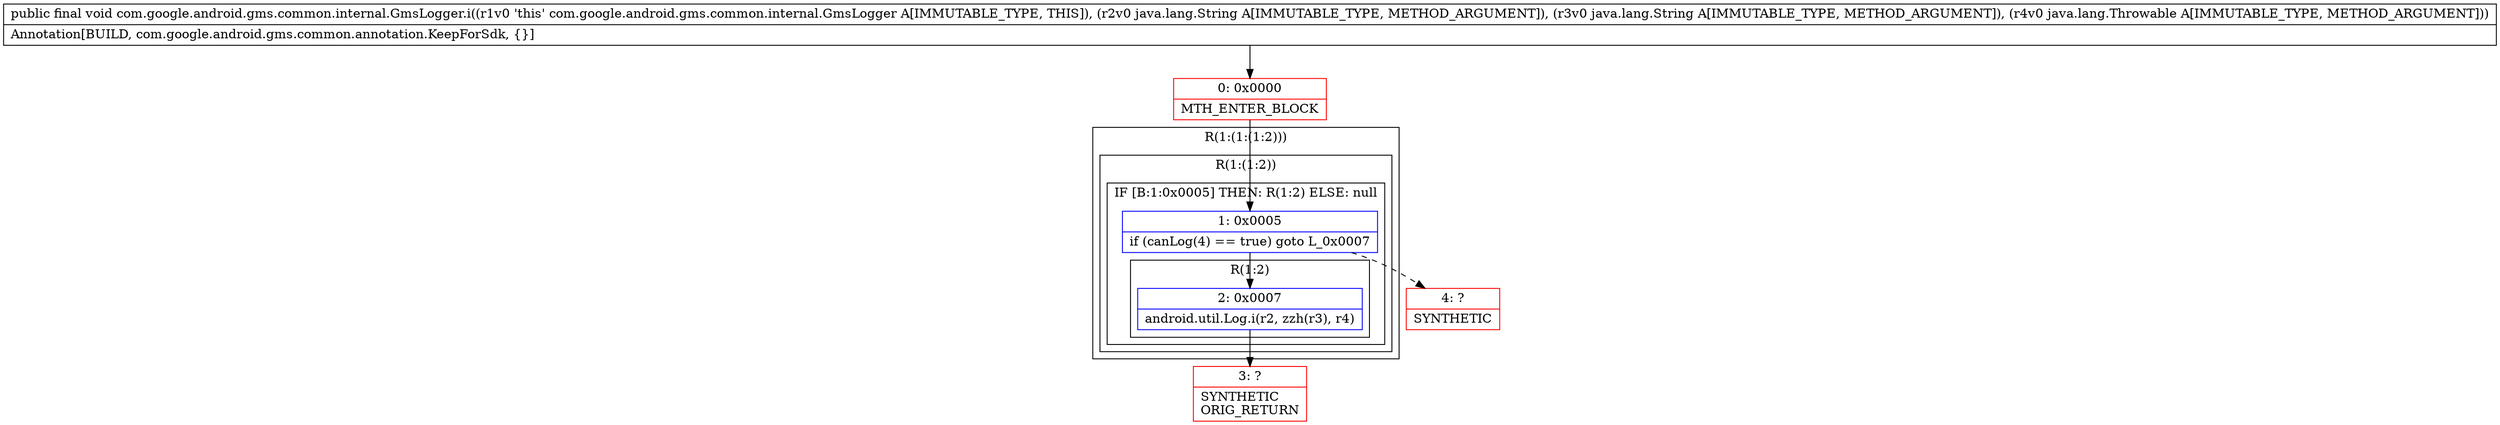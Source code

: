 digraph "CFG forcom.google.android.gms.common.internal.GmsLogger.i(Ljava\/lang\/String;Ljava\/lang\/String;Ljava\/lang\/Throwable;)V" {
subgraph cluster_Region_1512657016 {
label = "R(1:(1:(1:2)))";
node [shape=record,color=blue];
subgraph cluster_Region_1262421992 {
label = "R(1:(1:2))";
node [shape=record,color=blue];
subgraph cluster_IfRegion_835937967 {
label = "IF [B:1:0x0005] THEN: R(1:2) ELSE: null";
node [shape=record,color=blue];
Node_1 [shape=record,label="{1\:\ 0x0005|if (canLog(4) == true) goto L_0x0007\l}"];
subgraph cluster_Region_131252614 {
label = "R(1:2)";
node [shape=record,color=blue];
Node_2 [shape=record,label="{2\:\ 0x0007|android.util.Log.i(r2, zzh(r3), r4)\l}"];
}
}
}
}
Node_0 [shape=record,color=red,label="{0\:\ 0x0000|MTH_ENTER_BLOCK\l}"];
Node_3 [shape=record,color=red,label="{3\:\ ?|SYNTHETIC\lORIG_RETURN\l}"];
Node_4 [shape=record,color=red,label="{4\:\ ?|SYNTHETIC\l}"];
MethodNode[shape=record,label="{public final void com.google.android.gms.common.internal.GmsLogger.i((r1v0 'this' com.google.android.gms.common.internal.GmsLogger A[IMMUTABLE_TYPE, THIS]), (r2v0 java.lang.String A[IMMUTABLE_TYPE, METHOD_ARGUMENT]), (r3v0 java.lang.String A[IMMUTABLE_TYPE, METHOD_ARGUMENT]), (r4v0 java.lang.Throwable A[IMMUTABLE_TYPE, METHOD_ARGUMENT]))  | Annotation[BUILD, com.google.android.gms.common.annotation.KeepForSdk, \{\}]\l}"];
MethodNode -> Node_0;
Node_1 -> Node_2;
Node_1 -> Node_4[style=dashed];
Node_2 -> Node_3;
Node_0 -> Node_1;
}

